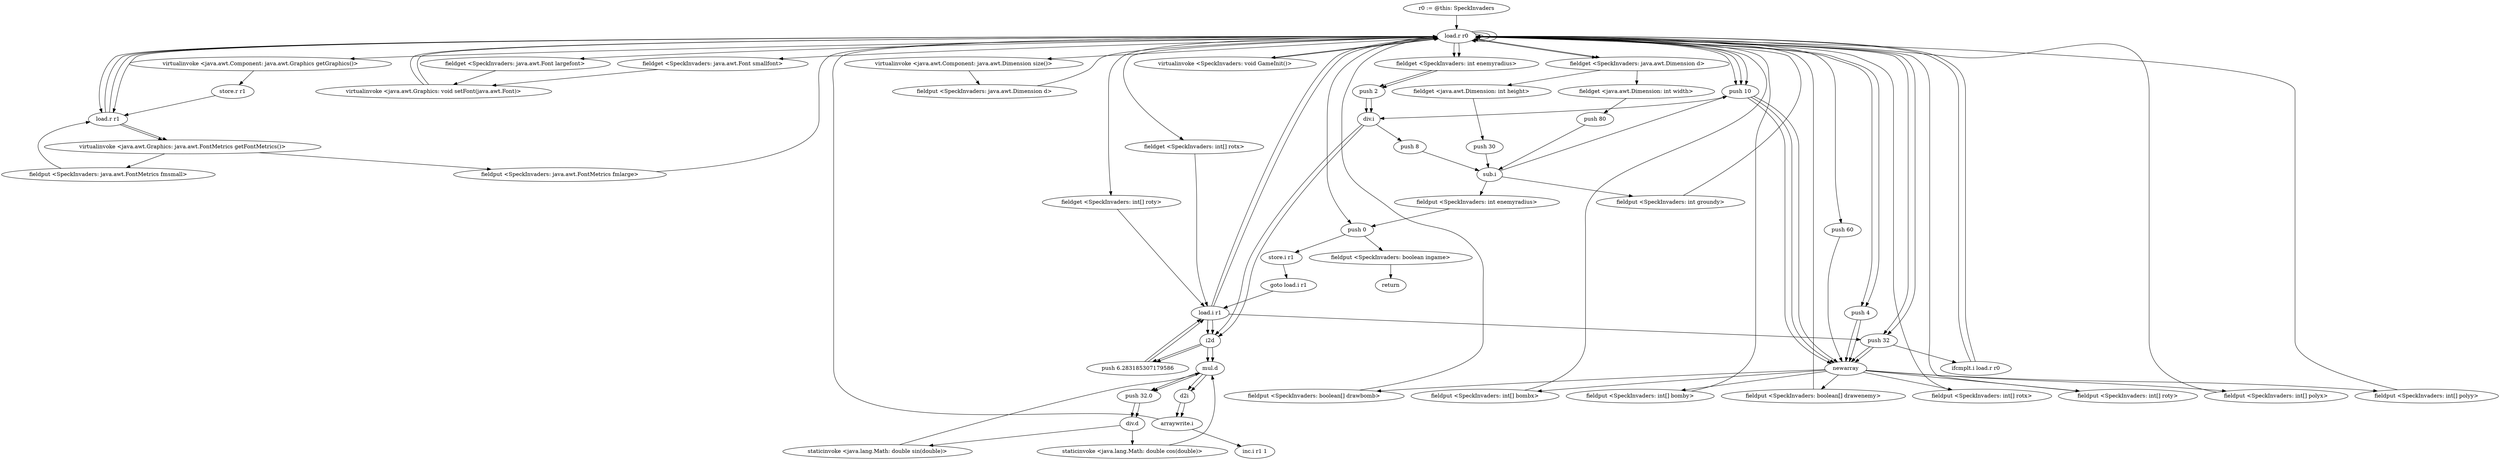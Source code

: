 digraph "" {
    "r0 := @this: SpeckInvaders"
    "load.r r0"
    "r0 := @this: SpeckInvaders"->"load.r r0";
    "load.r r0"->"load.r r0";
    "virtualinvoke <java.awt.Component: java.awt.Dimension size()>"
    "load.r r0"->"virtualinvoke <java.awt.Component: java.awt.Dimension size()>";
    "fieldput <SpeckInvaders: java.awt.Dimension d>"
    "virtualinvoke <java.awt.Component: java.awt.Dimension size()>"->"fieldput <SpeckInvaders: java.awt.Dimension d>";
    "fieldput <SpeckInvaders: java.awt.Dimension d>"->"load.r r0";
    "virtualinvoke <java.awt.Component: java.awt.Graphics getGraphics()>"
    "load.r r0"->"virtualinvoke <java.awt.Component: java.awt.Graphics getGraphics()>";
    "store.r r1"
    "virtualinvoke <java.awt.Component: java.awt.Graphics getGraphics()>"->"store.r r1";
    "load.r r1"
    "store.r r1"->"load.r r1";
    "load.r r1"->"load.r r0";
    "fieldget <SpeckInvaders: java.awt.Font smallfont>"
    "load.r r0"->"fieldget <SpeckInvaders: java.awt.Font smallfont>";
    "virtualinvoke <java.awt.Graphics: void setFont(java.awt.Font)>"
    "fieldget <SpeckInvaders: java.awt.Font smallfont>"->"virtualinvoke <java.awt.Graphics: void setFont(java.awt.Font)>";
    "virtualinvoke <java.awt.Graphics: void setFont(java.awt.Font)>"->"load.r r0";
    "load.r r0"->"load.r r1";
    "virtualinvoke <java.awt.Graphics: java.awt.FontMetrics getFontMetrics()>"
    "load.r r1"->"virtualinvoke <java.awt.Graphics: java.awt.FontMetrics getFontMetrics()>";
    "fieldput <SpeckInvaders: java.awt.FontMetrics fmsmall>"
    "virtualinvoke <java.awt.Graphics: java.awt.FontMetrics getFontMetrics()>"->"fieldput <SpeckInvaders: java.awt.FontMetrics fmsmall>";
    "fieldput <SpeckInvaders: java.awt.FontMetrics fmsmall>"->"load.r r1";
    "load.r r1"->"load.r r0";
    "fieldget <SpeckInvaders: java.awt.Font largefont>"
    "load.r r0"->"fieldget <SpeckInvaders: java.awt.Font largefont>";
    "fieldget <SpeckInvaders: java.awt.Font largefont>"->"virtualinvoke <java.awt.Graphics: void setFont(java.awt.Font)>";
    "virtualinvoke <java.awt.Graphics: void setFont(java.awt.Font)>"->"load.r r0";
    "load.r r0"->"load.r r1";
    "load.r r1"->"virtualinvoke <java.awt.Graphics: java.awt.FontMetrics getFontMetrics()>";
    "fieldput <SpeckInvaders: java.awt.FontMetrics fmlarge>"
    "virtualinvoke <java.awt.Graphics: java.awt.FontMetrics getFontMetrics()>"->"fieldput <SpeckInvaders: java.awt.FontMetrics fmlarge>";
    "fieldput <SpeckInvaders: java.awt.FontMetrics fmlarge>"->"load.r r0";
    "push 10"
    "load.r r0"->"push 10";
    "newarray"
    "push 10"->"newarray";
    "fieldput <SpeckInvaders: boolean[] drawbomb>"
    "newarray"->"fieldput <SpeckInvaders: boolean[] drawbomb>";
    "fieldput <SpeckInvaders: boolean[] drawbomb>"->"load.r r0";
    "load.r r0"->"push 10";
    "push 10"->"newarray";
    "fieldput <SpeckInvaders: int[] bombx>"
    "newarray"->"fieldput <SpeckInvaders: int[] bombx>";
    "fieldput <SpeckInvaders: int[] bombx>"->"load.r r0";
    "load.r r0"->"push 10";
    "push 10"->"newarray";
    "fieldput <SpeckInvaders: int[] bomby>"
    "newarray"->"fieldput <SpeckInvaders: int[] bomby>";
    "fieldput <SpeckInvaders: int[] bomby>"->"load.r r0";
    "push 60"
    "load.r r0"->"push 60";
    "push 60"->"newarray";
    "fieldput <SpeckInvaders: boolean[] drawenemy>"
    "newarray"->"fieldput <SpeckInvaders: boolean[] drawenemy>";
    "fieldput <SpeckInvaders: boolean[] drawenemy>"->"load.r r0";
    "push 32"
    "load.r r0"->"push 32";
    "push 32"->"newarray";
    "fieldput <SpeckInvaders: int[] rotx>"
    "newarray"->"fieldput <SpeckInvaders: int[] rotx>";
    "fieldput <SpeckInvaders: int[] rotx>"->"load.r r0";
    "load.r r0"->"push 32";
    "push 32"->"newarray";
    "fieldput <SpeckInvaders: int[] roty>"
    "newarray"->"fieldput <SpeckInvaders: int[] roty>";
    "fieldput <SpeckInvaders: int[] roty>"->"load.r r0";
    "push 4"
    "load.r r0"->"push 4";
    "push 4"->"newarray";
    "fieldput <SpeckInvaders: int[] polyx>"
    "newarray"->"fieldput <SpeckInvaders: int[] polyx>";
    "fieldput <SpeckInvaders: int[] polyx>"->"load.r r0";
    "load.r r0"->"push 4";
    "push 4"->"newarray";
    "fieldput <SpeckInvaders: int[] polyy>"
    "newarray"->"fieldput <SpeckInvaders: int[] polyy>";
    "fieldput <SpeckInvaders: int[] polyy>"->"load.r r0";
    "load.r r0"->"load.r r0";
    "fieldget <SpeckInvaders: java.awt.Dimension d>"
    "load.r r0"->"fieldget <SpeckInvaders: java.awt.Dimension d>";
    "fieldget <java.awt.Dimension: int height>"
    "fieldget <SpeckInvaders: java.awt.Dimension d>"->"fieldget <java.awt.Dimension: int height>";
    "push 30"
    "fieldget <java.awt.Dimension: int height>"->"push 30";
    "sub.i"
    "push 30"->"sub.i";
    "fieldput <SpeckInvaders: int groundy>"
    "sub.i"->"fieldput <SpeckInvaders: int groundy>";
    "fieldput <SpeckInvaders: int groundy>"->"load.r r0";
    "load.r r0"->"load.r r0";
    "load.r r0"->"fieldget <SpeckInvaders: java.awt.Dimension d>";
    "fieldget <java.awt.Dimension: int width>"
    "fieldget <SpeckInvaders: java.awt.Dimension d>"->"fieldget <java.awt.Dimension: int width>";
    "push 80"
    "fieldget <java.awt.Dimension: int width>"->"push 80";
    "push 80"->"sub.i";
    "sub.i"->"push 10";
    "div.i"
    "push 10"->"div.i";
    "push 8"
    "div.i"->"push 8";
    "push 8"->"sub.i";
    "fieldput <SpeckInvaders: int enemyradius>"
    "sub.i"->"fieldput <SpeckInvaders: int enemyradius>";
    "push 0"
    "fieldput <SpeckInvaders: int enemyradius>"->"push 0";
    "store.i r1"
    "push 0"->"store.i r1";
    "goto load.i r1"
    "store.i r1"->"goto load.i r1";
    "load.i r1"
    "goto load.i r1"->"load.i r1";
    "load.i r1"->"push 32";
    "ifcmplt.i load.r r0"
    "push 32"->"ifcmplt.i load.r r0";
    "ifcmplt.i load.r r0"->"load.r r0";
    "virtualinvoke <SpeckInvaders: void GameInit()>"
    "load.r r0"->"virtualinvoke <SpeckInvaders: void GameInit()>";
    "virtualinvoke <SpeckInvaders: void GameInit()>"->"load.r r0";
    "load.r r0"->"push 0";
    "fieldput <SpeckInvaders: boolean ingame>"
    "push 0"->"fieldput <SpeckInvaders: boolean ingame>";
    "return"
    "fieldput <SpeckInvaders: boolean ingame>"->"return";
    "ifcmplt.i load.r r0"->"load.r r0";
    "fieldget <SpeckInvaders: int[] rotx>"
    "load.r r0"->"fieldget <SpeckInvaders: int[] rotx>";
    "fieldget <SpeckInvaders: int[] rotx>"->"load.i r1";
    "load.i r1"->"load.r r0";
    "fieldget <SpeckInvaders: int enemyradius>"
    "load.r r0"->"fieldget <SpeckInvaders: int enemyradius>";
    "push 2"
    "fieldget <SpeckInvaders: int enemyradius>"->"push 2";
    "push 2"->"div.i";
    "i2d"
    "div.i"->"i2d";
    "push 6.283185307179586"
    "i2d"->"push 6.283185307179586";
    "push 6.283185307179586"->"load.i r1";
    "load.i r1"->"i2d";
    "mul.d"
    "i2d"->"mul.d";
    "push 32.0"
    "mul.d"->"push 32.0";
    "div.d"
    "push 32.0"->"div.d";
    "staticinvoke <java.lang.Math: double sin(double)>"
    "div.d"->"staticinvoke <java.lang.Math: double sin(double)>";
    "staticinvoke <java.lang.Math: double sin(double)>"->"mul.d";
    "d2i"
    "mul.d"->"d2i";
    "arraywrite.i"
    "d2i"->"arraywrite.i";
    "arraywrite.i"->"load.r r0";
    "fieldget <SpeckInvaders: int[] roty>"
    "load.r r0"->"fieldget <SpeckInvaders: int[] roty>";
    "fieldget <SpeckInvaders: int[] roty>"->"load.i r1";
    "load.i r1"->"load.r r0";
    "load.r r0"->"fieldget <SpeckInvaders: int enemyradius>";
    "fieldget <SpeckInvaders: int enemyradius>"->"push 2";
    "push 2"->"div.i";
    "div.i"->"i2d";
    "i2d"->"push 6.283185307179586";
    "push 6.283185307179586"->"load.i r1";
    "load.i r1"->"i2d";
    "i2d"->"mul.d";
    "mul.d"->"push 32.0";
    "push 32.0"->"div.d";
    "staticinvoke <java.lang.Math: double cos(double)>"
    "div.d"->"staticinvoke <java.lang.Math: double cos(double)>";
    "staticinvoke <java.lang.Math: double cos(double)>"->"mul.d";
    "mul.d"->"d2i";
    "d2i"->"arraywrite.i";
    "inc.i r1 1"
    "arraywrite.i"->"inc.i r1 1";
}
